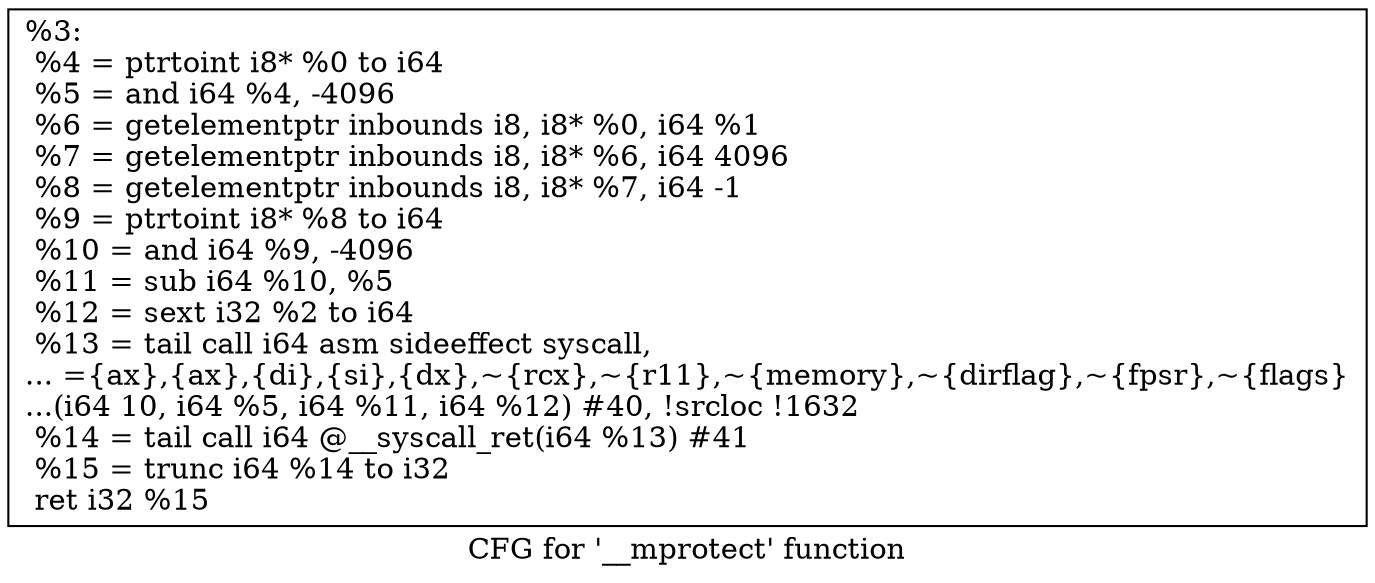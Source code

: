 digraph "CFG for '__mprotect' function" {
	label="CFG for '__mprotect' function";

	Node0x1a034c0 [shape=record,label="{%3:\l  %4 = ptrtoint i8* %0 to i64\l  %5 = and i64 %4, -4096\l  %6 = getelementptr inbounds i8, i8* %0, i64 %1\l  %7 = getelementptr inbounds i8, i8* %6, i64 4096\l  %8 = getelementptr inbounds i8, i8* %7, i64 -1\l  %9 = ptrtoint i8* %8 to i64\l  %10 = and i64 %9, -4096\l  %11 = sub i64 %10, %5\l  %12 = sext i32 %2 to i64\l  %13 = tail call i64 asm sideeffect syscall,\l... =\{ax\},\{ax\},\{di\},\{si\},\{dx\},~\{rcx\},~\{r11\},~\{memory\},~\{dirflag\},~\{fpsr\},~\{flags\}\l...(i64 10, i64 %5, i64 %11, i64 %12) #40, !srcloc !1632\l  %14 = tail call i64 @__syscall_ret(i64 %13) #41\l  %15 = trunc i64 %14 to i32\l  ret i32 %15\l}"];
}
